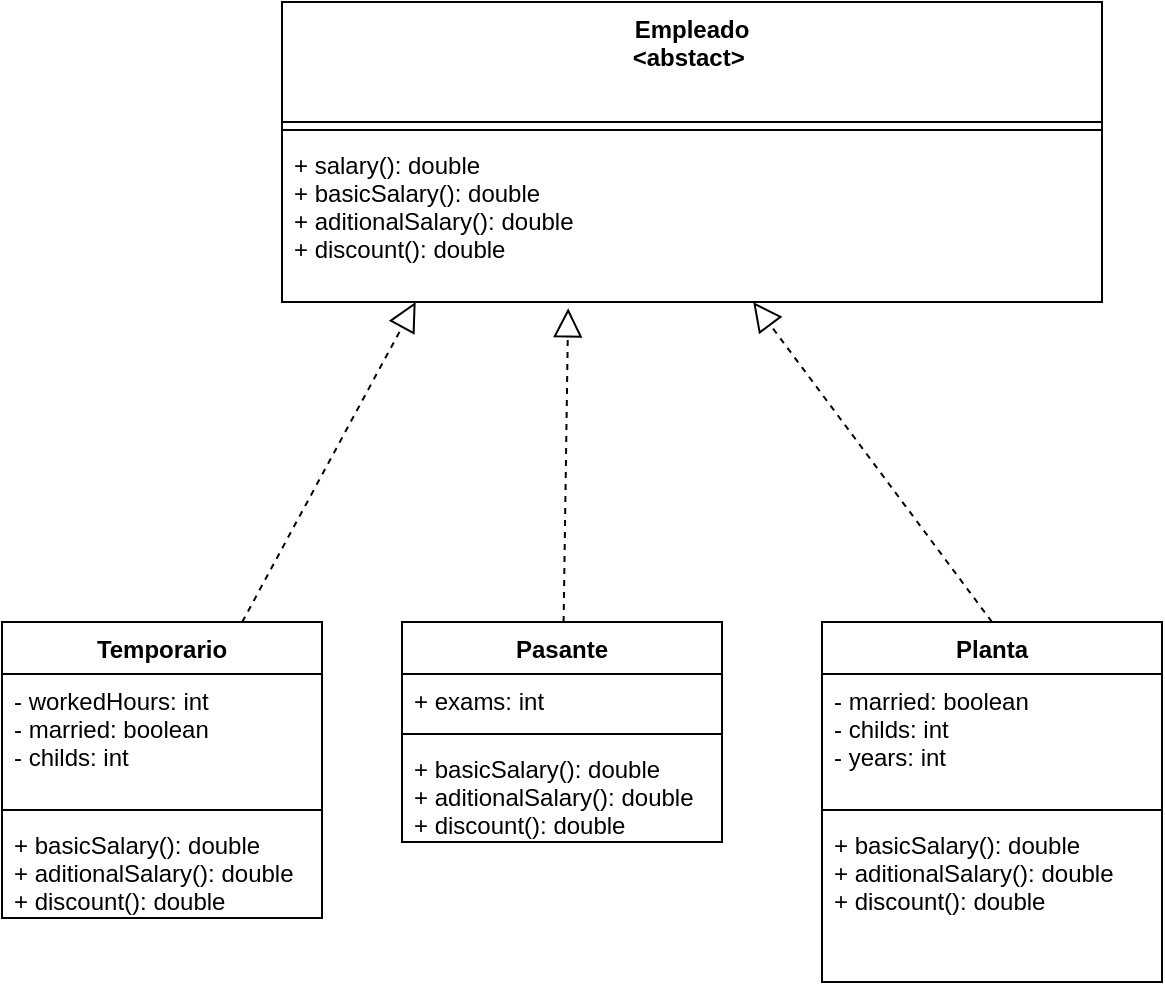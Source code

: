 <mxfile version="20.0.3" type="github">
  <diagram id="kKhLSl9k3C3zZxhgnvar" name="Page-1">
    <mxGraphModel dx="700" dy="752" grid="1" gridSize="10" guides="1" tooltips="1" connect="1" arrows="1" fold="1" page="1" pageScale="1" pageWidth="827" pageHeight="1169" math="0" shadow="0">
      <root>
        <mxCell id="0" />
        <mxCell id="1" parent="0" />
        <mxCell id="816xOd66mLPGCo-YCKTQ-1" value="Empleado&#xa;&lt;abstact&gt; " style="swimlane;fontStyle=1;align=center;verticalAlign=top;childLayout=stackLayout;horizontal=1;startSize=60;horizontalStack=0;resizeParent=1;resizeParentMax=0;resizeLast=0;collapsible=1;marginBottom=0;" vertex="1" parent="1">
          <mxGeometry x="170" y="180" width="410" height="150" as="geometry" />
        </mxCell>
        <mxCell id="816xOd66mLPGCo-YCKTQ-3" value="" style="line;strokeWidth=1;fillColor=none;align=left;verticalAlign=middle;spacingTop=-1;spacingLeft=3;spacingRight=3;rotatable=0;labelPosition=right;points=[];portConstraint=eastwest;" vertex="1" parent="816xOd66mLPGCo-YCKTQ-1">
          <mxGeometry y="60" width="410" height="8" as="geometry" />
        </mxCell>
        <mxCell id="816xOd66mLPGCo-YCKTQ-4" value="+ salary(): double&#xa;+ basicSalary(): double&#xa;+ aditionalSalary(): double&#xa;+ discount(): double" style="text;strokeColor=none;fillColor=none;align=left;verticalAlign=top;spacingLeft=4;spacingRight=4;overflow=hidden;rotatable=0;points=[[0,0.5],[1,0.5]];portConstraint=eastwest;" vertex="1" parent="816xOd66mLPGCo-YCKTQ-1">
          <mxGeometry y="68" width="410" height="82" as="geometry" />
        </mxCell>
        <mxCell id="816xOd66mLPGCo-YCKTQ-5" value="Temporario" style="swimlane;fontStyle=1;align=center;verticalAlign=top;childLayout=stackLayout;horizontal=1;startSize=26;horizontalStack=0;resizeParent=1;resizeParentMax=0;resizeLast=0;collapsible=1;marginBottom=0;" vertex="1" parent="1">
          <mxGeometry x="30" y="490" width="160" height="148" as="geometry" />
        </mxCell>
        <mxCell id="816xOd66mLPGCo-YCKTQ-6" value="- workedHours: int&#xa;- married: boolean&#xa;- childs: int" style="text;strokeColor=none;fillColor=none;align=left;verticalAlign=top;spacingLeft=4;spacingRight=4;overflow=hidden;rotatable=0;points=[[0,0.5],[1,0.5]];portConstraint=eastwest;" vertex="1" parent="816xOd66mLPGCo-YCKTQ-5">
          <mxGeometry y="26" width="160" height="64" as="geometry" />
        </mxCell>
        <mxCell id="816xOd66mLPGCo-YCKTQ-7" value="" style="line;strokeWidth=1;fillColor=none;align=left;verticalAlign=middle;spacingTop=-1;spacingLeft=3;spacingRight=3;rotatable=0;labelPosition=right;points=[];portConstraint=eastwest;" vertex="1" parent="816xOd66mLPGCo-YCKTQ-5">
          <mxGeometry y="90" width="160" height="8" as="geometry" />
        </mxCell>
        <mxCell id="816xOd66mLPGCo-YCKTQ-8" value="+ basicSalary(): double&#xa;+ aditionalSalary(): double&#xa;+ discount(): double" style="text;strokeColor=none;fillColor=none;align=left;verticalAlign=top;spacingLeft=4;spacingRight=4;overflow=hidden;rotatable=0;points=[[0,0.5],[1,0.5]];portConstraint=eastwest;" vertex="1" parent="816xOd66mLPGCo-YCKTQ-5">
          <mxGeometry y="98" width="160" height="50" as="geometry" />
        </mxCell>
        <mxCell id="816xOd66mLPGCo-YCKTQ-9" value="Pasante" style="swimlane;fontStyle=1;align=center;verticalAlign=top;childLayout=stackLayout;horizontal=1;startSize=26;horizontalStack=0;resizeParent=1;resizeParentMax=0;resizeLast=0;collapsible=1;marginBottom=0;" vertex="1" parent="1">
          <mxGeometry x="230" y="490" width="160" height="110" as="geometry" />
        </mxCell>
        <mxCell id="816xOd66mLPGCo-YCKTQ-10" value="+ exams: int" style="text;strokeColor=none;fillColor=none;align=left;verticalAlign=top;spacingLeft=4;spacingRight=4;overflow=hidden;rotatable=0;points=[[0,0.5],[1,0.5]];portConstraint=eastwest;" vertex="1" parent="816xOd66mLPGCo-YCKTQ-9">
          <mxGeometry y="26" width="160" height="26" as="geometry" />
        </mxCell>
        <mxCell id="816xOd66mLPGCo-YCKTQ-11" value="" style="line;strokeWidth=1;fillColor=none;align=left;verticalAlign=middle;spacingTop=-1;spacingLeft=3;spacingRight=3;rotatable=0;labelPosition=right;points=[];portConstraint=eastwest;" vertex="1" parent="816xOd66mLPGCo-YCKTQ-9">
          <mxGeometry y="52" width="160" height="8" as="geometry" />
        </mxCell>
        <mxCell id="816xOd66mLPGCo-YCKTQ-12" value="+ basicSalary(): double&#xa;+ aditionalSalary(): double&#xa;+ discount(): double" style="text;strokeColor=none;fillColor=none;align=left;verticalAlign=top;spacingLeft=4;spacingRight=4;overflow=hidden;rotatable=0;points=[[0,0.5],[1,0.5]];portConstraint=eastwest;" vertex="1" parent="816xOd66mLPGCo-YCKTQ-9">
          <mxGeometry y="60" width="160" height="50" as="geometry" />
        </mxCell>
        <mxCell id="816xOd66mLPGCo-YCKTQ-14" value="Planta" style="swimlane;fontStyle=1;align=center;verticalAlign=top;childLayout=stackLayout;horizontal=1;startSize=26;horizontalStack=0;resizeParent=1;resizeParentMax=0;resizeLast=0;collapsible=1;marginBottom=0;" vertex="1" parent="1">
          <mxGeometry x="440" y="490" width="170" height="180" as="geometry" />
        </mxCell>
        <mxCell id="816xOd66mLPGCo-YCKTQ-15" value="- married: boolean&#xa;- childs: int&#xa;- years: int" style="text;strokeColor=none;fillColor=none;align=left;verticalAlign=top;spacingLeft=4;spacingRight=4;overflow=hidden;rotatable=0;points=[[0,0.5],[1,0.5]];portConstraint=eastwest;" vertex="1" parent="816xOd66mLPGCo-YCKTQ-14">
          <mxGeometry y="26" width="170" height="64" as="geometry" />
        </mxCell>
        <mxCell id="816xOd66mLPGCo-YCKTQ-16" value="" style="line;strokeWidth=1;fillColor=none;align=left;verticalAlign=middle;spacingTop=-1;spacingLeft=3;spacingRight=3;rotatable=0;labelPosition=right;points=[];portConstraint=eastwest;" vertex="1" parent="816xOd66mLPGCo-YCKTQ-14">
          <mxGeometry y="90" width="170" height="8" as="geometry" />
        </mxCell>
        <mxCell id="816xOd66mLPGCo-YCKTQ-17" value="+ basicSalary(): double&#xa;+ aditionalSalary(): double&#xa;+ discount(): double" style="text;strokeColor=none;fillColor=none;align=left;verticalAlign=top;spacingLeft=4;spacingRight=4;overflow=hidden;rotatable=0;points=[[0,0.5],[1,0.5]];portConstraint=eastwest;" vertex="1" parent="816xOd66mLPGCo-YCKTQ-14">
          <mxGeometry y="98" width="170" height="82" as="geometry" />
        </mxCell>
        <mxCell id="816xOd66mLPGCo-YCKTQ-18" value="" style="endArrow=block;dashed=1;endFill=0;endSize=12;html=1;rounded=0;entryX=0.163;entryY=1;entryDx=0;entryDy=0;entryPerimeter=0;" edge="1" parent="1" source="816xOd66mLPGCo-YCKTQ-5" target="816xOd66mLPGCo-YCKTQ-4">
          <mxGeometry width="160" relative="1" as="geometry">
            <mxPoint x="280" y="390" as="sourcePoint" />
            <mxPoint x="440" y="390" as="targetPoint" />
          </mxGeometry>
        </mxCell>
        <mxCell id="816xOd66mLPGCo-YCKTQ-19" value="" style="endArrow=block;dashed=1;endFill=0;endSize=12;html=1;rounded=0;entryX=0.349;entryY=1.038;entryDx=0;entryDy=0;entryPerimeter=0;" edge="1" parent="1" source="816xOd66mLPGCo-YCKTQ-9" target="816xOd66mLPGCo-YCKTQ-4">
          <mxGeometry width="160" relative="1" as="geometry">
            <mxPoint x="171.469" y="500" as="sourcePoint" />
            <mxPoint x="307.92" y="386.002" as="targetPoint" />
          </mxGeometry>
        </mxCell>
        <mxCell id="816xOd66mLPGCo-YCKTQ-20" value="" style="endArrow=block;dashed=1;endFill=0;endSize=12;html=1;rounded=0;exitX=0.5;exitY=0;exitDx=0;exitDy=0;" edge="1" parent="1" source="816xOd66mLPGCo-YCKTQ-14" target="816xOd66mLPGCo-YCKTQ-4">
          <mxGeometry width="160" relative="1" as="geometry">
            <mxPoint x="320.841" y="500" as="sourcePoint" />
            <mxPoint x="323.09" y="384.988" as="targetPoint" />
          </mxGeometry>
        </mxCell>
      </root>
    </mxGraphModel>
  </diagram>
</mxfile>
